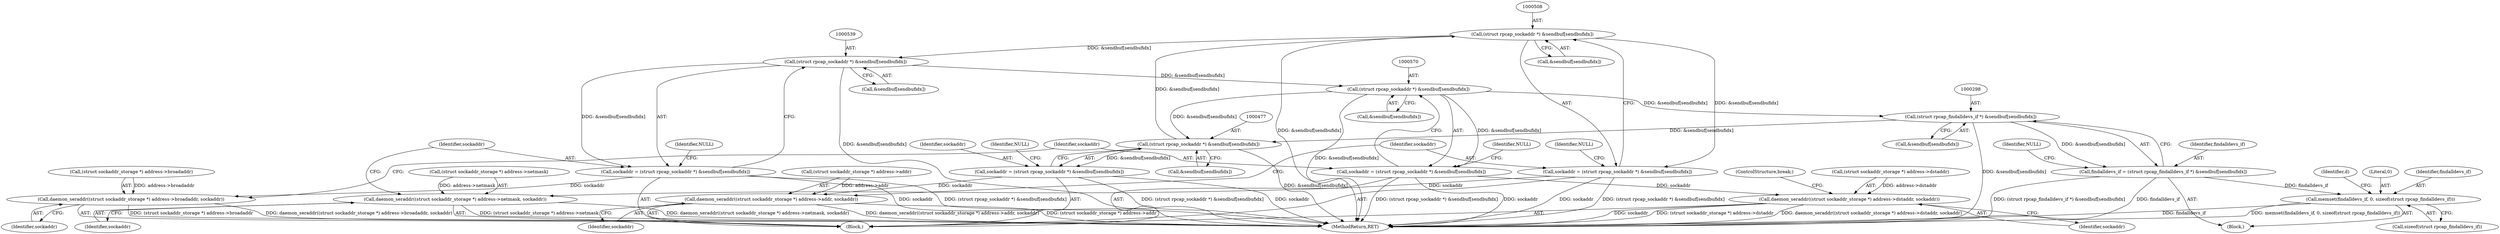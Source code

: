 digraph "0_libpcap_617b12c0339db4891d117b661982126c495439ea@array" {
"1000507" [label="(Call,(struct rpcap_sockaddr *) &sendbuf[sendbufidx])"];
"1000476" [label="(Call,(struct rpcap_sockaddr *) &sendbuf[sendbufidx])"];
"1000569" [label="(Call,(struct rpcap_sockaddr *) &sendbuf[sendbufidx])"];
"1000538" [label="(Call,(struct rpcap_sockaddr *) &sendbuf[sendbufidx])"];
"1000507" [label="(Call,(struct rpcap_sockaddr *) &sendbuf[sendbufidx])"];
"1000297" [label="(Call,(struct rpcap_findalldevs_if *) &sendbuf[sendbufidx])"];
"1000505" [label="(Call,sockaddr = (struct rpcap_sockaddr *) &sendbuf[sendbufidx])"];
"1000529" [label="(Call,daemon_seraddr((struct sockaddr_storage *) address->netmask, sockaddr))"];
"1000536" [label="(Call,sockaddr = (struct rpcap_sockaddr *) &sendbuf[sendbufidx])"];
"1000560" [label="(Call,daemon_seraddr((struct sockaddr_storage *) address->broadaddr, sockaddr))"];
"1000295" [label="(Call,findalldevs_if = (struct rpcap_findalldevs_if *) &sendbuf[sendbufidx])"];
"1000319" [label="(Call,memset(findalldevs_if, 0, sizeof(struct rpcap_findalldevs_if)))"];
"1000474" [label="(Call,sockaddr = (struct rpcap_sockaddr *) &sendbuf[sendbufidx])"];
"1000498" [label="(Call,daemon_seraddr((struct sockaddr_storage *) address->addr, sockaddr))"];
"1000567" [label="(Call,sockaddr = (struct rpcap_sockaddr *) &sendbuf[sendbufidx])"];
"1000591" [label="(Call,daemon_seraddr((struct sockaddr_storage *) address->dstaddr, sockaddr))"];
"1000292" [label="(Block,)"];
"1000509" [label="(Call,&sendbuf[sendbufidx])"];
"1000326" [label="(Identifier,d)"];
"1000321" [label="(Literal,0)"];
"1000319" [label="(Call,memset(findalldevs_if, 0, sizeof(struct rpcap_findalldevs_if)))"];
"1000597" [label="(Identifier,sockaddr)"];
"1000475" [label="(Identifier,sockaddr)"];
"1000297" [label="(Call,(struct rpcap_findalldevs_if *) &sendbuf[sendbufidx])"];
"1000540" [label="(Call,&sendbuf[sendbufidx])"];
"1000530" [label="(Call,(struct sockaddr_storage *) address->netmask)"];
"1000478" [label="(Call,&sendbuf[sendbufidx])"];
"1000652" [label="(MethodReturn,RET)"];
"1000498" [label="(Call,daemon_seraddr((struct sockaddr_storage *) address->addr, sockaddr))"];
"1000295" [label="(Call,findalldevs_if = (struct rpcap_findalldevs_if *) &sendbuf[sendbufidx])"];
"1000499" [label="(Call,(struct sockaddr_storage *) address->addr)"];
"1000505" [label="(Call,sockaddr = (struct rpcap_sockaddr *) &sendbuf[sendbufidx])"];
"1000485" [label="(Identifier,NULL)"];
"1000529" [label="(Call,daemon_seraddr((struct sockaddr_storage *) address->netmask, sockaddr))"];
"1000535" [label="(Identifier,sockaddr)"];
"1000471" [label="(Block,)"];
"1000504" [label="(Identifier,sockaddr)"];
"1000474" [label="(Call,sockaddr = (struct rpcap_sockaddr *) &sendbuf[sendbufidx])"];
"1000538" [label="(Call,(struct rpcap_sockaddr *) &sendbuf[sendbufidx])"];
"1000536" [label="(Call,sockaddr = (struct rpcap_sockaddr *) &sendbuf[sendbufidx])"];
"1000591" [label="(Call,daemon_seraddr((struct sockaddr_storage *) address->dstaddr, sockaddr))"];
"1000561" [label="(Call,(struct sockaddr_storage *) address->broadaddr)"];
"1000299" [label="(Call,&sendbuf[sendbufidx])"];
"1000296" [label="(Identifier,findalldevs_if)"];
"1000320" [label="(Identifier,findalldevs_if)"];
"1000567" [label="(Call,sockaddr = (struct rpcap_sockaddr *) &sendbuf[sendbufidx])"];
"1000560" [label="(Call,daemon_seraddr((struct sockaddr_storage *) address->broadaddr, sockaddr))"];
"1000506" [label="(Identifier,sockaddr)"];
"1000592" [label="(Call,(struct sockaddr_storage *) address->dstaddr)"];
"1000322" [label="(Call,sizeof(struct rpcap_findalldevs_if))"];
"1000476" [label="(Call,(struct rpcap_sockaddr *) &sendbuf[sendbufidx])"];
"1000578" [label="(Identifier,NULL)"];
"1000507" [label="(Call,(struct rpcap_sockaddr *) &sendbuf[sendbufidx])"];
"1000537" [label="(Identifier,sockaddr)"];
"1000306" [label="(Identifier,NULL)"];
"1000571" [label="(Call,&sendbuf[sendbufidx])"];
"1000547" [label="(Identifier,NULL)"];
"1000516" [label="(Identifier,NULL)"];
"1000598" [label="(ControlStructure,break;)"];
"1000566" [label="(Identifier,sockaddr)"];
"1000569" [label="(Call,(struct rpcap_sockaddr *) &sendbuf[sendbufidx])"];
"1000568" [label="(Identifier,sockaddr)"];
"1000507" -> "1000505"  [label="AST: "];
"1000507" -> "1000509"  [label="CFG: "];
"1000508" -> "1000507"  [label="AST: "];
"1000509" -> "1000507"  [label="AST: "];
"1000505" -> "1000507"  [label="CFG: "];
"1000507" -> "1000652"  [label="DDG: &sendbuf[sendbufidx]"];
"1000507" -> "1000505"  [label="DDG: &sendbuf[sendbufidx]"];
"1000476" -> "1000507"  [label="DDG: &sendbuf[sendbufidx]"];
"1000507" -> "1000538"  [label="DDG: &sendbuf[sendbufidx]"];
"1000476" -> "1000474"  [label="AST: "];
"1000476" -> "1000478"  [label="CFG: "];
"1000477" -> "1000476"  [label="AST: "];
"1000478" -> "1000476"  [label="AST: "];
"1000474" -> "1000476"  [label="CFG: "];
"1000476" -> "1000652"  [label="DDG: &sendbuf[sendbufidx]"];
"1000476" -> "1000474"  [label="DDG: &sendbuf[sendbufidx]"];
"1000569" -> "1000476"  [label="DDG: &sendbuf[sendbufidx]"];
"1000297" -> "1000476"  [label="DDG: &sendbuf[sendbufidx]"];
"1000569" -> "1000567"  [label="AST: "];
"1000569" -> "1000571"  [label="CFG: "];
"1000570" -> "1000569"  [label="AST: "];
"1000571" -> "1000569"  [label="AST: "];
"1000567" -> "1000569"  [label="CFG: "];
"1000569" -> "1000652"  [label="DDG: &sendbuf[sendbufidx]"];
"1000569" -> "1000297"  [label="DDG: &sendbuf[sendbufidx]"];
"1000569" -> "1000567"  [label="DDG: &sendbuf[sendbufidx]"];
"1000538" -> "1000569"  [label="DDG: &sendbuf[sendbufidx]"];
"1000538" -> "1000536"  [label="AST: "];
"1000538" -> "1000540"  [label="CFG: "];
"1000539" -> "1000538"  [label="AST: "];
"1000540" -> "1000538"  [label="AST: "];
"1000536" -> "1000538"  [label="CFG: "];
"1000538" -> "1000652"  [label="DDG: &sendbuf[sendbufidx]"];
"1000538" -> "1000536"  [label="DDG: &sendbuf[sendbufidx]"];
"1000297" -> "1000295"  [label="AST: "];
"1000297" -> "1000299"  [label="CFG: "];
"1000298" -> "1000297"  [label="AST: "];
"1000299" -> "1000297"  [label="AST: "];
"1000295" -> "1000297"  [label="CFG: "];
"1000297" -> "1000652"  [label="DDG: &sendbuf[sendbufidx]"];
"1000297" -> "1000295"  [label="DDG: &sendbuf[sendbufidx]"];
"1000505" -> "1000471"  [label="AST: "];
"1000506" -> "1000505"  [label="AST: "];
"1000516" -> "1000505"  [label="CFG: "];
"1000505" -> "1000652"  [label="DDG: sockaddr"];
"1000505" -> "1000652"  [label="DDG: (struct rpcap_sockaddr *) &sendbuf[sendbufidx]"];
"1000505" -> "1000529"  [label="DDG: sockaddr"];
"1000529" -> "1000471"  [label="AST: "];
"1000529" -> "1000535"  [label="CFG: "];
"1000530" -> "1000529"  [label="AST: "];
"1000535" -> "1000529"  [label="AST: "];
"1000537" -> "1000529"  [label="CFG: "];
"1000529" -> "1000652"  [label="DDG: (struct sockaddr_storage *) address->netmask"];
"1000529" -> "1000652"  [label="DDG: daemon_seraddr((struct sockaddr_storage *) address->netmask, sockaddr)"];
"1000530" -> "1000529"  [label="DDG: address->netmask"];
"1000536" -> "1000471"  [label="AST: "];
"1000537" -> "1000536"  [label="AST: "];
"1000547" -> "1000536"  [label="CFG: "];
"1000536" -> "1000652"  [label="DDG: (struct rpcap_sockaddr *) &sendbuf[sendbufidx]"];
"1000536" -> "1000652"  [label="DDG: sockaddr"];
"1000536" -> "1000560"  [label="DDG: sockaddr"];
"1000560" -> "1000471"  [label="AST: "];
"1000560" -> "1000566"  [label="CFG: "];
"1000561" -> "1000560"  [label="AST: "];
"1000566" -> "1000560"  [label="AST: "];
"1000568" -> "1000560"  [label="CFG: "];
"1000560" -> "1000652"  [label="DDG: daemon_seraddr((struct sockaddr_storage *) address->broadaddr, sockaddr)"];
"1000560" -> "1000652"  [label="DDG: (struct sockaddr_storage *) address->broadaddr"];
"1000561" -> "1000560"  [label="DDG: address->broadaddr"];
"1000295" -> "1000292"  [label="AST: "];
"1000296" -> "1000295"  [label="AST: "];
"1000306" -> "1000295"  [label="CFG: "];
"1000295" -> "1000652"  [label="DDG: findalldevs_if"];
"1000295" -> "1000652"  [label="DDG: (struct rpcap_findalldevs_if *) &sendbuf[sendbufidx]"];
"1000295" -> "1000319"  [label="DDG: findalldevs_if"];
"1000319" -> "1000292"  [label="AST: "];
"1000319" -> "1000322"  [label="CFG: "];
"1000320" -> "1000319"  [label="AST: "];
"1000321" -> "1000319"  [label="AST: "];
"1000322" -> "1000319"  [label="AST: "];
"1000326" -> "1000319"  [label="CFG: "];
"1000319" -> "1000652"  [label="DDG: memset(findalldevs_if, 0, sizeof(struct rpcap_findalldevs_if))"];
"1000319" -> "1000652"  [label="DDG: findalldevs_if"];
"1000474" -> "1000471"  [label="AST: "];
"1000475" -> "1000474"  [label="AST: "];
"1000485" -> "1000474"  [label="CFG: "];
"1000474" -> "1000652"  [label="DDG: (struct rpcap_sockaddr *) &sendbuf[sendbufidx]"];
"1000474" -> "1000652"  [label="DDG: sockaddr"];
"1000474" -> "1000498"  [label="DDG: sockaddr"];
"1000498" -> "1000471"  [label="AST: "];
"1000498" -> "1000504"  [label="CFG: "];
"1000499" -> "1000498"  [label="AST: "];
"1000504" -> "1000498"  [label="AST: "];
"1000506" -> "1000498"  [label="CFG: "];
"1000498" -> "1000652"  [label="DDG: daemon_seraddr((struct sockaddr_storage *) address->addr, sockaddr)"];
"1000498" -> "1000652"  [label="DDG: (struct sockaddr_storage *) address->addr"];
"1000499" -> "1000498"  [label="DDG: address->addr"];
"1000567" -> "1000471"  [label="AST: "];
"1000568" -> "1000567"  [label="AST: "];
"1000578" -> "1000567"  [label="CFG: "];
"1000567" -> "1000652"  [label="DDG: sockaddr"];
"1000567" -> "1000652"  [label="DDG: (struct rpcap_sockaddr *) &sendbuf[sendbufidx]"];
"1000567" -> "1000591"  [label="DDG: sockaddr"];
"1000591" -> "1000471"  [label="AST: "];
"1000591" -> "1000597"  [label="CFG: "];
"1000592" -> "1000591"  [label="AST: "];
"1000597" -> "1000591"  [label="AST: "];
"1000598" -> "1000591"  [label="CFG: "];
"1000591" -> "1000652"  [label="DDG: sockaddr"];
"1000591" -> "1000652"  [label="DDG: (struct sockaddr_storage *) address->dstaddr"];
"1000591" -> "1000652"  [label="DDG: daemon_seraddr((struct sockaddr_storage *) address->dstaddr, sockaddr)"];
"1000592" -> "1000591"  [label="DDG: address->dstaddr"];
}
